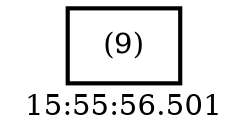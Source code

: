 digraph  g{ graph[label = "15:55:56.501"]
node [shape=rectangle, color=black, fontcolor=black, style=bold] edge [color=black] 0 [label="(9)"] ; 
}

